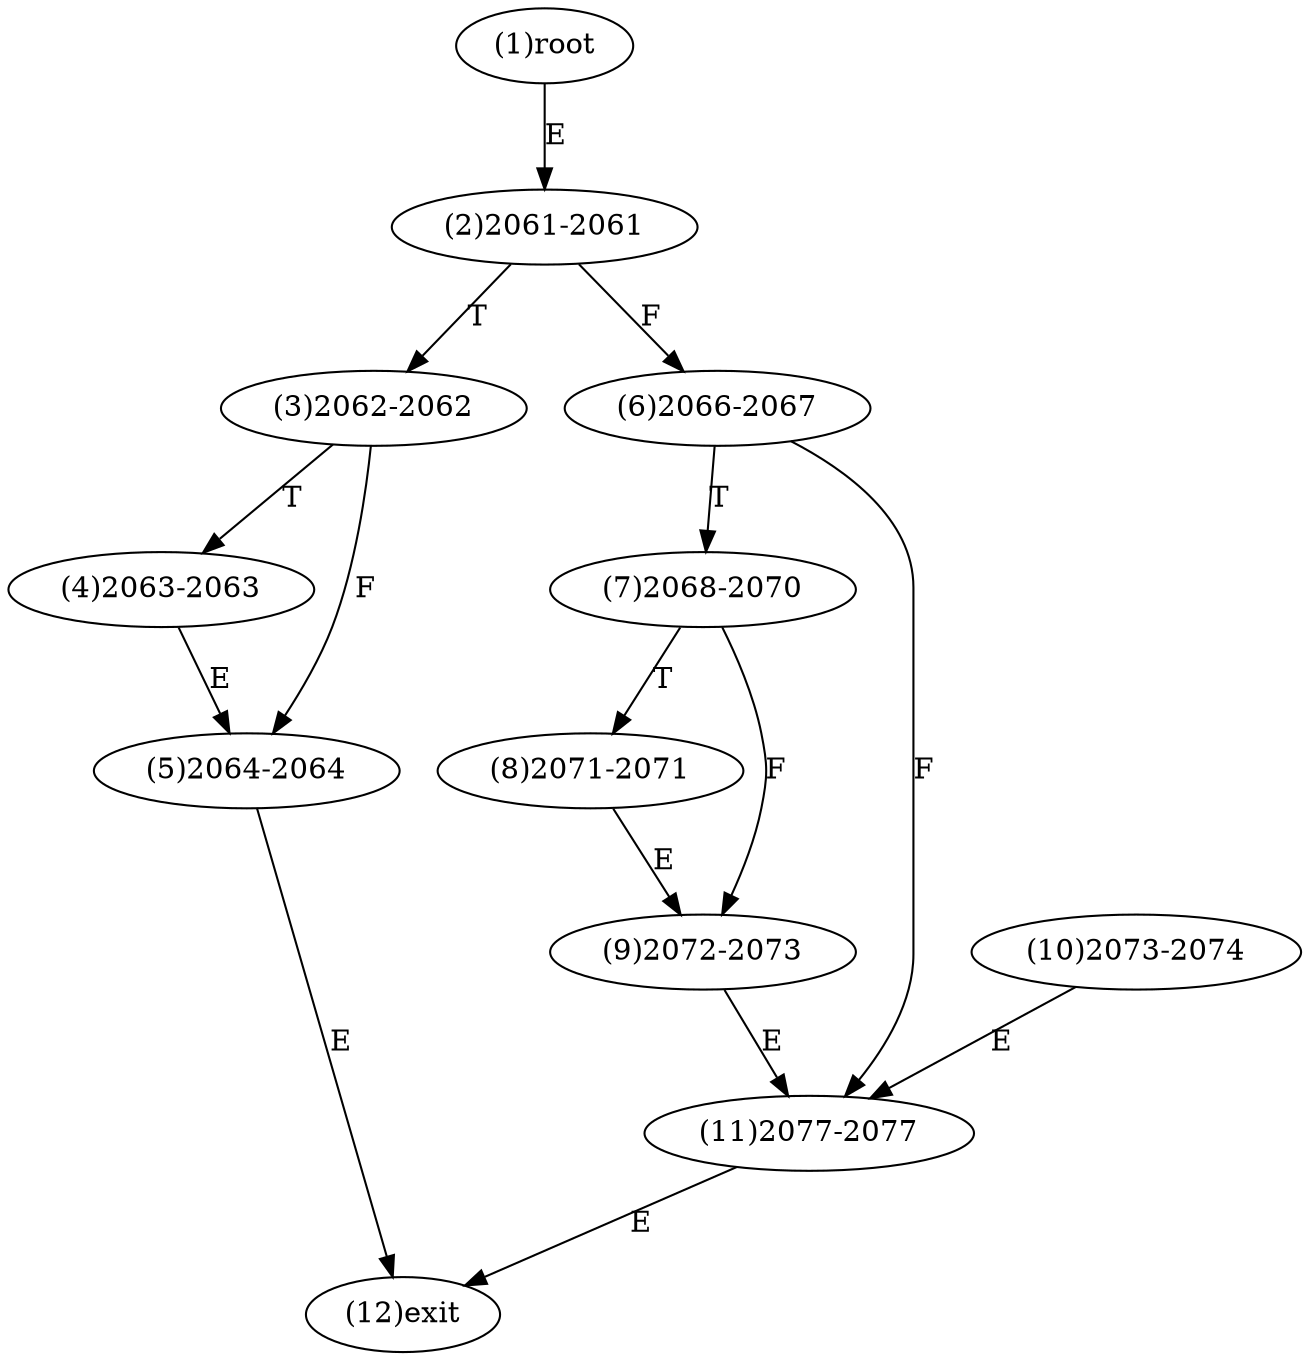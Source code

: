digraph "" { 
1[ label="(1)root"];
2[ label="(2)2061-2061"];
3[ label="(3)2062-2062"];
4[ label="(4)2063-2063"];
5[ label="(5)2064-2064"];
6[ label="(6)2066-2067"];
7[ label="(7)2068-2070"];
8[ label="(8)2071-2071"];
9[ label="(9)2072-2073"];
10[ label="(10)2073-2074"];
11[ label="(11)2077-2077"];
12[ label="(12)exit"];
1->2[ label="E"];
2->6[ label="F"];
2->3[ label="T"];
3->5[ label="F"];
3->4[ label="T"];
4->5[ label="E"];
5->12[ label="E"];
6->11[ label="F"];
6->7[ label="T"];
7->9[ label="F"];
7->8[ label="T"];
8->9[ label="E"];
9->11[ label="E"];
10->11[ label="E"];
11->12[ label="E"];
}